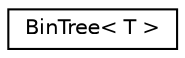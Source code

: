 digraph "Graphical Class Hierarchy"
{
 // LATEX_PDF_SIZE
  edge [fontname="Helvetica",fontsize="10",labelfontname="Helvetica",labelfontsize="10"];
  node [fontname="Helvetica",fontsize="10",shape=record];
  rankdir="LR";
  Node0 [label="BinTree\< T \>",height=0.2,width=0.4,color="black", fillcolor="white", style="filled",URL="$class_bin_tree.html",tooltip=" "];
}
